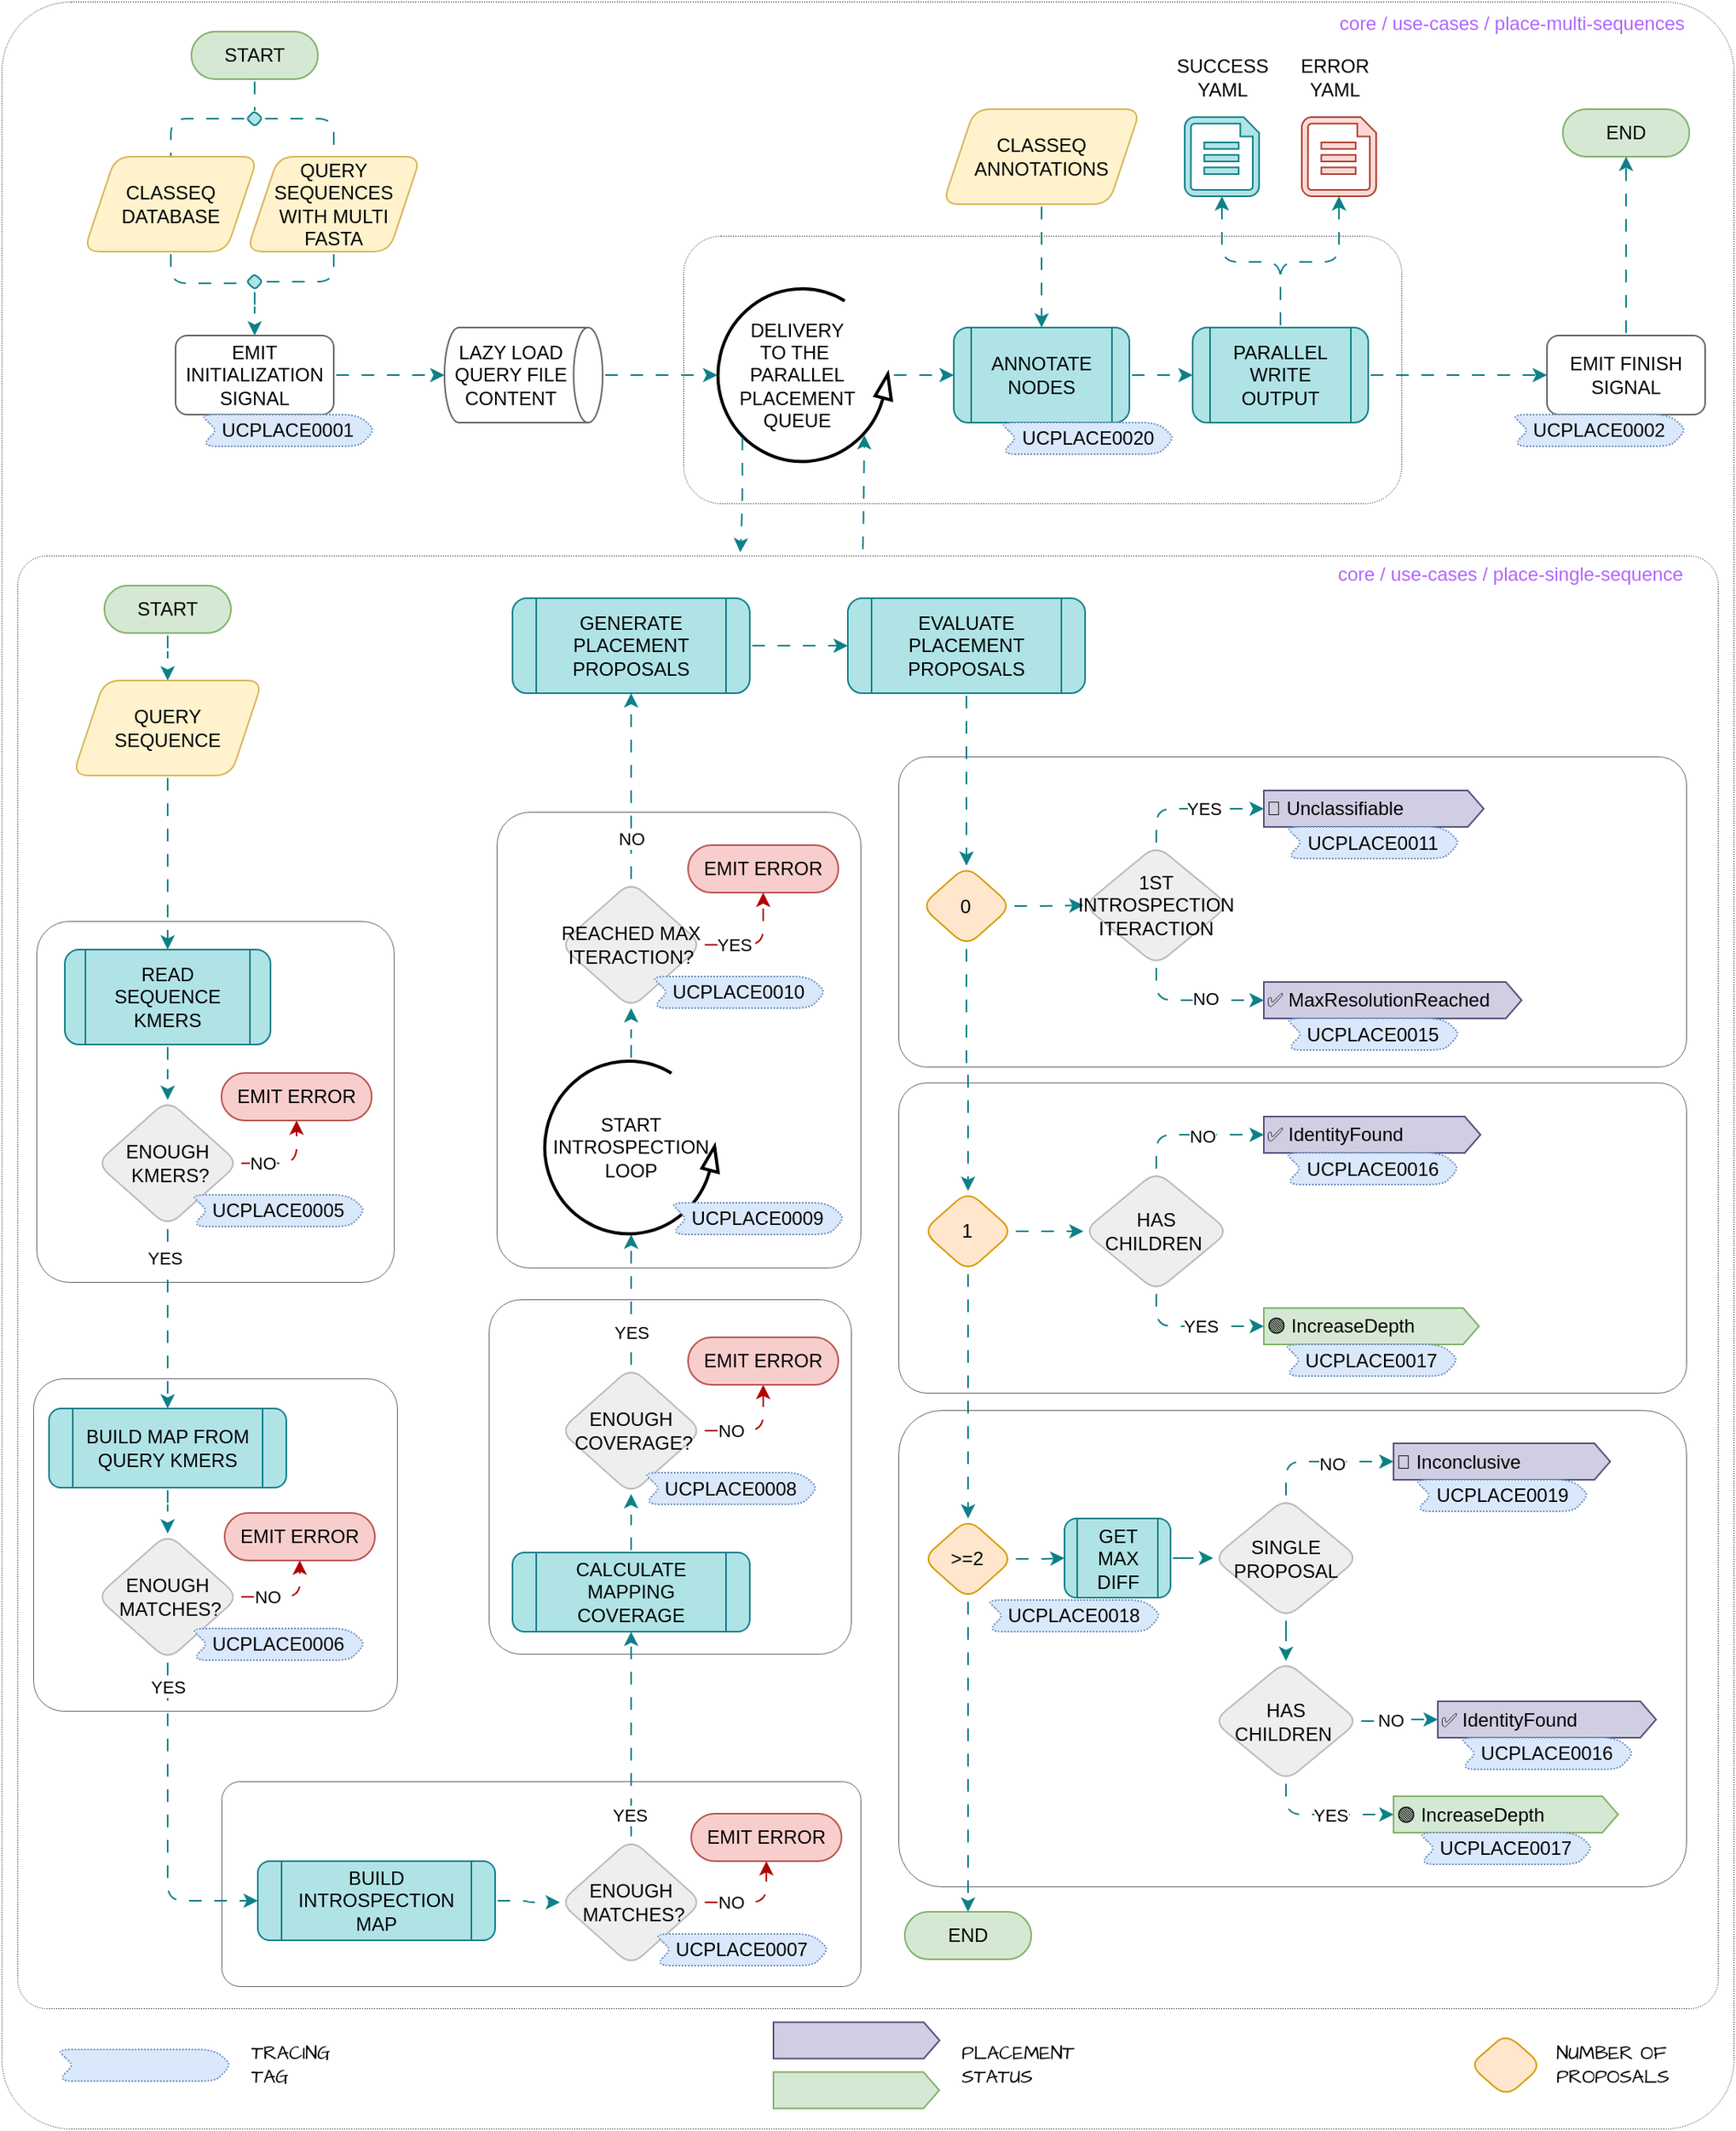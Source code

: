 <mxfile version="24.7.5">
  <diagram id="-yI4RgH8IV-UW89I-0HR" name="Page-1">
    <mxGraphModel dx="3274" dy="2070" grid="1" gridSize="10" guides="1" tooltips="1" connect="1" arrows="1" fold="1" page="0" pageScale="1" pageWidth="930" pageHeight="1320" background="none" math="0" shadow="0">
      <root>
        <mxCell id="0" />
        <mxCell id="1" parent="0" />
        <mxCell id="npViB2GcufCHaodQWCgt-26" value="" style="rounded=1;whiteSpace=wrap;html=1;arcSize=4;strokeWidth=0.5;dashed=1;dashPattern=1 2;movable=1;resizable=1;rotatable=1;deletable=1;editable=1;locked=0;connectable=1;" parent="1" vertex="1">
          <mxGeometry x="-915" y="-1184" width="1095" height="1344" as="geometry" />
        </mxCell>
        <mxCell id="DN5n0ErYYURpiHTaHwvZ-42" value="" style="rounded=1;whiteSpace=wrap;html=1;arcSize=2;strokeWidth=0.5;dashed=1;dashPattern=1 2;movable=1;resizable=1;rotatable=1;deletable=1;editable=1;locked=0;connectable=1;" parent="1" vertex="1">
          <mxGeometry x="-905" y="-834" width="1075" height="918" as="geometry" />
        </mxCell>
        <mxCell id="cFVYeV_1yY1gLTdhUka6-164" value="" style="rounded=1;whiteSpace=wrap;html=1;strokeColor=#666666;arcSize=9;strokeWidth=0.5;fillColor=none;" vertex="1" parent="1">
          <mxGeometry x="-893" y="-603" width="226" height="228" as="geometry" />
        </mxCell>
        <mxCell id="cFVYeV_1yY1gLTdhUka6-165" value="" style="rounded=1;whiteSpace=wrap;html=1;strokeColor=#666666;arcSize=9;strokeWidth=0.5;fillColor=none;" vertex="1" parent="1">
          <mxGeometry x="-895" y="-314" width="230" height="210" as="geometry" />
        </mxCell>
        <mxCell id="cFVYeV_1yY1gLTdhUka6-166" value="" style="rounded=1;whiteSpace=wrap;html=1;strokeColor=#666666;arcSize=9;strokeWidth=0.5;fillColor=none;" vertex="1" parent="1">
          <mxGeometry x="-776" y="-59.5" width="404" height="129.5" as="geometry" />
        </mxCell>
        <mxCell id="cFVYeV_1yY1gLTdhUka6-167" value="" style="rounded=1;whiteSpace=wrap;html=1;strokeColor=#666666;arcSize=9;strokeWidth=0.5;fillColor=none;" vertex="1" parent="1">
          <mxGeometry x="-607" y="-364" width="229" height="224" as="geometry" />
        </mxCell>
        <mxCell id="cFVYeV_1yY1gLTdhUka6-168" value="" style="rounded=1;whiteSpace=wrap;html=1;strokeColor=#666666;arcSize=9;strokeWidth=0.5;fillColor=none;" vertex="1" parent="1">
          <mxGeometry x="-602" y="-672" width="230" height="288" as="geometry" />
        </mxCell>
        <mxCell id="cFVYeV_1yY1gLTdhUka6-47" value="" style="rounded=1;whiteSpace=wrap;html=1;arcSize=14;strokeWidth=0.5;dashed=1;dashPattern=1 2;movable=1;resizable=1;rotatable=1;deletable=1;editable=1;locked=0;connectable=1;" vertex="1" parent="1">
          <mxGeometry x="-484" y="-1036" width="454" height="169" as="geometry" />
        </mxCell>
        <mxCell id="DN5n0ErYYURpiHTaHwvZ-5" style="edgeStyle=orthogonalEdgeStyle;rounded=1;orthogonalLoop=1;jettySize=auto;html=1;flowAnimation=1;fillColor=#b0e3e6;strokeColor=#0e8088;" parent="1" source="DN5n0ErYYURpiHTaHwvZ-11" target="DN5n0ErYYURpiHTaHwvZ-4" edge="1">
          <mxGeometry relative="1" as="geometry" />
        </mxCell>
        <mxCell id="6VBopC7Kgicb1M07M-dv-30" value="YES" style="edgeLabel;html=1;align=center;verticalAlign=middle;resizable=0;points=[];rounded=1;" parent="DN5n0ErYYURpiHTaHwvZ-5" vertex="1" connectable="0">
          <mxGeometry x="-0.18" relative="1" as="geometry">
            <mxPoint x="-2" y="-27" as="offset" />
          </mxGeometry>
        </mxCell>
        <mxCell id="DN5n0ErYYURpiHTaHwvZ-13" style="edgeStyle=orthogonalEdgeStyle;rounded=1;orthogonalLoop=1;jettySize=auto;html=1;entryX=0.5;entryY=0;entryDx=0;entryDy=0;flowAnimation=1;fillColor=#b0e3e6;strokeColor=#0e8088;" parent="1" source="DN5n0ErYYURpiHTaHwvZ-1" target="DN5n0ErYYURpiHTaHwvZ-11" edge="1">
          <mxGeometry relative="1" as="geometry" />
        </mxCell>
        <mxCell id="DN5n0ErYYURpiHTaHwvZ-1" value="READ SEQUENCE KMERS" style="shape=process;whiteSpace=wrap;html=1;backgroundOutline=1;fillColor=#b0e3e6;strokeColor=#0e8088;rounded=1;" parent="1" vertex="1">
          <mxGeometry x="-875" y="-585" width="130" height="60" as="geometry" />
        </mxCell>
        <mxCell id="DN5n0ErYYURpiHTaHwvZ-3" style="edgeStyle=orthogonalEdgeStyle;rounded=1;orthogonalLoop=1;jettySize=auto;html=1;entryX=0.5;entryY=0;entryDx=0;entryDy=0;flowAnimation=1;fillColor=#b0e3e6;strokeColor=#0e8088;" parent="1" source="DN5n0ErYYURpiHTaHwvZ-2" target="DN5n0ErYYURpiHTaHwvZ-14" edge="1">
          <mxGeometry relative="1" as="geometry" />
        </mxCell>
        <mxCell id="DN5n0ErYYURpiHTaHwvZ-2" value="START" style="html=1;dashed=0;whiteSpace=wrap;shape=mxgraph.dfd.start;fillColor=#d5e8d4;strokeColor=#82b366;rounded=1;" parent="1" vertex="1">
          <mxGeometry x="-850" y="-815" width="80" height="30" as="geometry" />
        </mxCell>
        <mxCell id="DN5n0ErYYURpiHTaHwvZ-8" style="edgeStyle=orthogonalEdgeStyle;rounded=1;orthogonalLoop=1;jettySize=auto;html=1;flowAnimation=1;fillColor=#b0e3e6;strokeColor=#0e8088;" parent="1" source="DN5n0ErYYURpiHTaHwvZ-4" target="DN5n0ErYYURpiHTaHwvZ-7" edge="1">
          <mxGeometry relative="1" as="geometry" />
        </mxCell>
        <mxCell id="DN5n0ErYYURpiHTaHwvZ-4" value="BUILD MAP FROM QUERY KMERS" style="shape=process;whiteSpace=wrap;html=1;backgroundOutline=1;fillColor=#b0e3e6;strokeColor=#0e8088;rounded=1;" parent="1" vertex="1">
          <mxGeometry x="-885" y="-295" width="150" height="50" as="geometry" />
        </mxCell>
        <mxCell id="6VBopC7Kgicb1M07M-dv-46" style="edgeStyle=orthogonalEdgeStyle;rounded=1;orthogonalLoop=1;jettySize=auto;html=1;flowAnimation=1;fillColor=#b0e3e6;strokeColor=#0e8088;entryX=0;entryY=0.5;entryDx=0;entryDy=0;exitX=0.5;exitY=1;exitDx=0;exitDy=0;" parent="1" source="DN5n0ErYYURpiHTaHwvZ-7" target="6VBopC7Kgicb1M07M-dv-40" edge="1">
          <mxGeometry relative="1" as="geometry" />
        </mxCell>
        <mxCell id="6VBopC7Kgicb1M07M-dv-47" value="YES" style="edgeLabel;html=1;align=center;verticalAlign=middle;resizable=0;points=[];rounded=1;" parent="6VBopC7Kgicb1M07M-dv-46" vertex="1" connectable="0">
          <mxGeometry x="-0.229" y="-1" relative="1" as="geometry">
            <mxPoint x="1" y="-64" as="offset" />
          </mxGeometry>
        </mxCell>
        <mxCell id="DN5n0ErYYURpiHTaHwvZ-7" value="ENOUGH&lt;div&gt;&amp;nbsp;MATCHES?&lt;/div&gt;" style="rhombus;whiteSpace=wrap;html=1;fillColor=#eeeeee;strokeColor=#BABABA;rounded=1;" parent="1" vertex="1">
          <mxGeometry x="-855" y="-216" width="90" height="80" as="geometry" />
        </mxCell>
        <mxCell id="DN5n0ErYYURpiHTaHwvZ-11" value="ENOUGH&lt;div&gt;&amp;nbsp;KMERS?&lt;/div&gt;" style="rhombus;whiteSpace=wrap;html=1;fillColor=#eeeeee;strokeColor=#BABABA;rounded=1;" parent="1" vertex="1">
          <mxGeometry x="-855" y="-490" width="90" height="80" as="geometry" />
        </mxCell>
        <mxCell id="6VBopC7Kgicb1M07M-dv-32" value="" style="edgeStyle=orthogonalEdgeStyle;rounded=1;orthogonalLoop=1;jettySize=auto;html=1;flowAnimation=1;fillColor=#e51400;strokeColor=#B20000;exitX=1;exitY=0.5;exitDx=0;exitDy=0;" parent="1" source="DN5n0ErYYURpiHTaHwvZ-11" target="DN5n0ErYYURpiHTaHwvZ-12" edge="1">
          <mxGeometry relative="1" as="geometry" />
        </mxCell>
        <mxCell id="6VBopC7Kgicb1M07M-dv-33" value="NO" style="edgeLabel;html=1;align=center;verticalAlign=middle;resizable=0;points=[];rounded=1;" parent="6VBopC7Kgicb1M07M-dv-32" vertex="1" connectable="0">
          <mxGeometry x="-0.036" relative="1" as="geometry">
            <mxPoint x="-16" as="offset" />
          </mxGeometry>
        </mxCell>
        <mxCell id="DN5n0ErYYURpiHTaHwvZ-12" value="EMIT ERROR" style="html=1;dashed=0;whiteSpace=wrap;shape=mxgraph.dfd.start;fillColor=#f8cecc;strokeColor=#b85450;rounded=1;" parent="1" vertex="1">
          <mxGeometry x="-776" y="-507" width="95" height="30" as="geometry" />
        </mxCell>
        <mxCell id="DN5n0ErYYURpiHTaHwvZ-15" style="edgeStyle=orthogonalEdgeStyle;rounded=1;orthogonalLoop=1;jettySize=auto;html=1;flowAnimation=1;fillColor=#b0e3e6;strokeColor=#0e8088;" parent="1" source="DN5n0ErYYURpiHTaHwvZ-14" target="DN5n0ErYYURpiHTaHwvZ-1" edge="1">
          <mxGeometry relative="1" as="geometry" />
        </mxCell>
        <mxCell id="DN5n0ErYYURpiHTaHwvZ-14" value="QUERY&lt;div&gt;SEQUENCE&lt;/div&gt;" style="shape=parallelogram;perimeter=parallelogramPerimeter;whiteSpace=wrap;html=1;fixedSize=1;fillColor=#fff2cc;strokeColor=#d6b656;rounded=1;" parent="1" vertex="1">
          <mxGeometry x="-870" y="-755" width="120" height="60" as="geometry" />
        </mxCell>
        <mxCell id="DN5n0ErYYURpiHTaHwvZ-18" style="edgeStyle=orthogonalEdgeStyle;rounded=1;orthogonalLoop=1;jettySize=auto;html=1;exitX=1;exitY=0.5;exitDx=0;exitDy=0;entryX=0.5;entryY=0;entryDx=0;entryDy=0;flowAnimation=1;endArrow=none;endFill=0;fillColor=#b0e3e6;strokeColor=#0e8088;" parent="1" source="6VBopC7Kgicb1M07M-dv-23" target="DN5n0ErYYURpiHTaHwvZ-17" edge="1">
          <mxGeometry relative="1" as="geometry" />
        </mxCell>
        <mxCell id="DN5n0ErYYURpiHTaHwvZ-27" style="edgeStyle=orthogonalEdgeStyle;rounded=1;orthogonalLoop=1;jettySize=auto;html=1;exitX=0;exitY=0.5;exitDx=0;exitDy=0;flowAnimation=1;endArrow=none;endFill=0;fillColor=#b0e3e6;strokeColor=#0e8088;" parent="1" source="6VBopC7Kgicb1M07M-dv-23" target="DN5n0ErYYURpiHTaHwvZ-32" edge="1">
          <mxGeometry relative="1" as="geometry">
            <mxPoint x="-864.983" y="-1086" as="targetPoint" />
          </mxGeometry>
        </mxCell>
        <mxCell id="DN5n0ErYYURpiHTaHwvZ-16" value="START" style="html=1;dashed=0;whiteSpace=wrap;shape=mxgraph.dfd.start;fillColor=#d5e8d4;strokeColor=#82b366;rounded=1;" parent="1" vertex="1">
          <mxGeometry x="-795" y="-1165" width="80" height="30" as="geometry" />
        </mxCell>
        <mxCell id="cFVYeV_1yY1gLTdhUka6-170" style="edgeStyle=orthogonalEdgeStyle;rounded=1;orthogonalLoop=1;jettySize=auto;html=1;entryX=1;entryY=0.5;entryDx=0;entryDy=0;strokeColor=#0e8088;align=center;verticalAlign=middle;fontFamily=Helvetica;fontSize=11;fontColor=default;labelBackgroundColor=default;endArrow=none;flowAnimation=1;flowAnimationDuration=500;fillColor=#b0e3e6;endFill=0;" edge="1" parent="1" source="DN5n0ErYYURpiHTaHwvZ-17" target="6VBopC7Kgicb1M07M-dv-22">
          <mxGeometry relative="1" as="geometry">
            <Array as="points">
              <mxPoint x="-705" y="-1007" />
            </Array>
          </mxGeometry>
        </mxCell>
        <mxCell id="DN5n0ErYYURpiHTaHwvZ-17" value="QUERY SEQUENCES WITH MULTI FASTA" style="shape=parallelogram;perimeter=parallelogramPerimeter;whiteSpace=wrap;html=1;fixedSize=1;fillColor=#fff2cc;strokeColor=#d6b656;rounded=1;" parent="1" vertex="1">
          <mxGeometry x="-760" y="-1086" width="110" height="60" as="geometry" />
        </mxCell>
        <mxCell id="DN5n0ErYYURpiHTaHwvZ-32" value="CLASSEQ DATABASE" style="shape=parallelogram;perimeter=parallelogramPerimeter;whiteSpace=wrap;html=1;fixedSize=1;fillColor=#fff2cc;strokeColor=#d6b656;rounded=1;" parent="1" vertex="1">
          <mxGeometry x="-863" y="-1086" width="110" height="60" as="geometry" />
        </mxCell>
        <mxCell id="cFVYeV_1yY1gLTdhUka6-34" style="edgeStyle=orthogonalEdgeStyle;rounded=1;orthogonalLoop=1;jettySize=auto;html=1;strokeColor=#0e8088;align=center;verticalAlign=middle;fontFamily=Helvetica;fontSize=11;fontColor=default;labelBackgroundColor=default;endArrow=classic;flowAnimation=1;flowAnimationDuration=500;fillColor=#b0e3e6;" edge="1" parent="1" source="DN5n0ErYYURpiHTaHwvZ-34" target="cFVYeV_1yY1gLTdhUka6-32">
          <mxGeometry relative="1" as="geometry" />
        </mxCell>
        <mxCell id="DN5n0ErYYURpiHTaHwvZ-34" value="CLASSEQ ANNOTATIONS" style="shape=parallelogram;perimeter=parallelogramPerimeter;whiteSpace=wrap;html=1;fixedSize=1;fillColor=#fff2cc;strokeColor=#d6b656;rounded=1;" parent="1" vertex="1">
          <mxGeometry x="-320" y="-1116" width="125" height="60" as="geometry" />
        </mxCell>
        <mxCell id="6VBopC7Kgicb1M07M-dv-3" value="" style="group;rounded=1;" parent="1" vertex="1" connectable="0">
          <mxGeometry x="-462.5" y="-1003" width="110" height="110" as="geometry" />
        </mxCell>
        <mxCell id="DN5n0ErYYURpiHTaHwvZ-20" value="" style="verticalLabelPosition=bottom;html=1;verticalAlign=top;strokeWidth=2;shape=mxgraph.lean_mapping.physical_pull;pointerEvents=1;rounded=1;" parent="6VBopC7Kgicb1M07M-dv-3" vertex="1">
          <mxGeometry width="110" height="110" as="geometry" />
        </mxCell>
        <mxCell id="DN5n0ErYYURpiHTaHwvZ-37" value="DELIVERY TO THE&amp;nbsp;&lt;div&gt;PARALLEL PLACEMENT QUEUE&lt;/div&gt;" style="text;html=1;align=center;verticalAlign=middle;whiteSpace=wrap;rounded=1;" parent="6VBopC7Kgicb1M07M-dv-3" vertex="1">
          <mxGeometry x="15" y="40" width="70" height="30" as="geometry" />
        </mxCell>
        <mxCell id="cFVYeV_1yY1gLTdhUka6-27" style="edgeStyle=orthogonalEdgeStyle;rounded=1;orthogonalLoop=1;jettySize=auto;html=1;exitX=1;exitY=0.5;exitDx=0;exitDy=0;strokeColor=#0e8088;align=center;verticalAlign=middle;fontFamily=Helvetica;fontSize=11;fontColor=default;labelBackgroundColor=default;endArrow=classic;flowAnimation=1;flowAnimationDuration=500;fillColor=#b0e3e6;" edge="1" parent="1" source="cFVYeV_1yY1gLTdhUka6-55" target="qFDh_s9qJEZ1eBO1WNiB-1">
          <mxGeometry relative="1" as="geometry" />
        </mxCell>
        <mxCell id="6VBopC7Kgicb1M07M-dv-22" value="" style="rhombus;whiteSpace=wrap;html=1;fillColor=#b0e3e6;strokeColor=#0e8088;rounded=1;" parent="1" vertex="1">
          <mxGeometry x="-760" y="-1012" width="10" height="10" as="geometry" />
        </mxCell>
        <mxCell id="6VBopC7Kgicb1M07M-dv-24" value="" style="edgeStyle=orthogonalEdgeStyle;rounded=1;orthogonalLoop=1;jettySize=auto;html=1;exitX=0.5;exitY=0.5;exitDx=0;exitDy=15;exitPerimeter=0;entryX=0.5;entryY=0;entryDx=0;entryDy=0;flowAnimation=1;endArrow=none;endFill=0;fillColor=#b0e3e6;strokeColor=#0e8088;" parent="1" source="DN5n0ErYYURpiHTaHwvZ-16" target="6VBopC7Kgicb1M07M-dv-23" edge="1">
          <mxGeometry relative="1" as="geometry">
            <mxPoint x="-755" y="-1135" as="sourcePoint" />
            <mxPoint x="-755" y="-1086" as="targetPoint" />
            <Array as="points">
              <mxPoint x="-755" y="-1125" />
              <mxPoint x="-755" y="-1125" />
            </Array>
          </mxGeometry>
        </mxCell>
        <mxCell id="6VBopC7Kgicb1M07M-dv-23" value="" style="rhombus;whiteSpace=wrap;html=1;fillColor=#b0e3e6;strokeColor=#0e8088;rounded=1;" parent="1" vertex="1">
          <mxGeometry x="-760" y="-1115" width="10" height="10" as="geometry" />
        </mxCell>
        <mxCell id="6VBopC7Kgicb1M07M-dv-31" value="&lt;span style=&quot;text-align: left;&quot;&gt;UCPLACE0005&lt;/span&gt;" style="shape=step;perimeter=stepPerimeter;whiteSpace=wrap;html=1;fixedSize=1;size=10;dashed=1;dashPattern=1 1;rounded=1;strokeColor=#6c8ebf;fillColor=#dae8fc;" parent="1" vertex="1">
          <mxGeometry x="-795" y="-430" width="110" height="20" as="geometry" />
        </mxCell>
        <mxCell id="6VBopC7Kgicb1M07M-dv-35" value="EMIT ERROR" style="html=1;dashed=0;whiteSpace=wrap;shape=mxgraph.dfd.start;fillColor=#f8cecc;strokeColor=#b85450;rounded=1;" parent="1" vertex="1">
          <mxGeometry x="-774" y="-229" width="95" height="30" as="geometry" />
        </mxCell>
        <mxCell id="6VBopC7Kgicb1M07M-dv-36" style="edgeStyle=orthogonalEdgeStyle;rounded=1;orthogonalLoop=1;jettySize=auto;html=1;entryX=0.5;entryY=0.5;entryDx=0;entryDy=15;entryPerimeter=0;flowAnimation=1;fillColor=#e51400;strokeColor=#B20000;exitX=1;exitY=0.5;exitDx=0;exitDy=0;" parent="1" source="DN5n0ErYYURpiHTaHwvZ-7" target="6VBopC7Kgicb1M07M-dv-35" edge="1">
          <mxGeometry relative="1" as="geometry" />
        </mxCell>
        <mxCell id="6VBopC7Kgicb1M07M-dv-37" value="NO" style="edgeLabel;html=1;align=center;verticalAlign=middle;resizable=0;points=[];rounded=1;" parent="6VBopC7Kgicb1M07M-dv-36" vertex="1" connectable="0">
          <mxGeometry x="-0.067" relative="1" as="geometry">
            <mxPoint x="-11" as="offset" />
          </mxGeometry>
        </mxCell>
        <mxCell id="6VBopC7Kgicb1M07M-dv-38" value="&lt;span style=&quot;text-align: left;&quot;&gt;UCPLACE0006&lt;/span&gt;" style="shape=step;perimeter=stepPerimeter;whiteSpace=wrap;html=1;fixedSize=1;size=10;dashed=1;dashPattern=1 1;rounded=1;strokeColor=#6c8ebf;fillColor=#dae8fc;" parent="1" vertex="1">
          <mxGeometry x="-795" y="-156" width="110" height="20" as="geometry" />
        </mxCell>
        <mxCell id="6VBopC7Kgicb1M07M-dv-39" style="edgeStyle=orthogonalEdgeStyle;rounded=1;orthogonalLoop=1;jettySize=auto;html=1;flowAnimation=1;fillColor=#b0e3e6;strokeColor=#0e8088;entryX=0;entryY=0.5;entryDx=0;entryDy=0;" parent="1" source="6VBopC7Kgicb1M07M-dv-40" target="6VBopC7Kgicb1M07M-dv-41" edge="1">
          <mxGeometry relative="1" as="geometry" />
        </mxCell>
        <mxCell id="6VBopC7Kgicb1M07M-dv-40" value="BUILD INTROSPECTION MAP" style="shape=process;whiteSpace=wrap;html=1;backgroundOutline=1;fillColor=#b0e3e6;strokeColor=#0e8088;rounded=1;" parent="1" vertex="1">
          <mxGeometry x="-753" y="-9" width="150" height="50" as="geometry" />
        </mxCell>
        <mxCell id="cFVYeV_1yY1gLTdhUka6-163" style="edgeStyle=orthogonalEdgeStyle;rounded=1;orthogonalLoop=1;jettySize=auto;html=1;strokeColor=#0e8088;align=center;verticalAlign=middle;fontFamily=Helvetica;fontSize=11;fontColor=default;labelBackgroundColor=default;endArrow=classic;flowAnimation=1;fillColor=#b0e3e6;" edge="1" parent="1" source="6VBopC7Kgicb1M07M-dv-41" target="6VBopC7Kgicb1M07M-dv-48">
          <mxGeometry relative="1" as="geometry" />
        </mxCell>
        <mxCell id="cFVYeV_1yY1gLTdhUka6-169" value="YES" style="edgeLabel;html=1;align=center;verticalAlign=middle;resizable=0;points=[];rounded=1;" vertex="1" connectable="0" parent="cFVYeV_1yY1gLTdhUka6-163">
          <mxGeometry x="-0.773" y="1" relative="1" as="geometry">
            <mxPoint as="offset" />
          </mxGeometry>
        </mxCell>
        <mxCell id="6VBopC7Kgicb1M07M-dv-41" value="ENOUGH&lt;div&gt;&amp;nbsp;MATCHES?&lt;/div&gt;" style="rhombus;whiteSpace=wrap;html=1;fillColor=#eeeeee;strokeColor=#BABABA;rounded=1;" parent="1" vertex="1">
          <mxGeometry x="-562" y="-23" width="90" height="80" as="geometry" />
        </mxCell>
        <mxCell id="6VBopC7Kgicb1M07M-dv-42" value="EMIT ERROR" style="html=1;dashed=0;whiteSpace=wrap;shape=mxgraph.dfd.start;fillColor=#f8cecc;strokeColor=#b85450;rounded=1;" parent="1" vertex="1">
          <mxGeometry x="-479" y="-39" width="95" height="30" as="geometry" />
        </mxCell>
        <mxCell id="6VBopC7Kgicb1M07M-dv-43" style="edgeStyle=orthogonalEdgeStyle;rounded=1;orthogonalLoop=1;jettySize=auto;html=1;entryX=0.5;entryY=0.5;entryDx=0;entryDy=15;entryPerimeter=0;flowAnimation=1;fillColor=#e51400;strokeColor=#B20000;exitX=1;exitY=0.5;exitDx=0;exitDy=0;" parent="1" source="6VBopC7Kgicb1M07M-dv-41" target="6VBopC7Kgicb1M07M-dv-42" edge="1">
          <mxGeometry relative="1" as="geometry" />
        </mxCell>
        <mxCell id="6VBopC7Kgicb1M07M-dv-44" value="NO" style="edgeLabel;html=1;align=center;verticalAlign=middle;resizable=0;points=[];rounded=1;" parent="6VBopC7Kgicb1M07M-dv-43" vertex="1" connectable="0">
          <mxGeometry x="-0.067" relative="1" as="geometry">
            <mxPoint x="-13" as="offset" />
          </mxGeometry>
        </mxCell>
        <mxCell id="6VBopC7Kgicb1M07M-dv-45" value="&lt;span style=&quot;text-align: left;&quot;&gt;UCPLACE0007&lt;/span&gt;" style="shape=step;perimeter=stepPerimeter;whiteSpace=wrap;html=1;fixedSize=1;size=10;dashed=1;dashPattern=1 1;rounded=1;strokeColor=#6c8ebf;fillColor=#dae8fc;" parent="1" vertex="1">
          <mxGeometry x="-502" y="37" width="110" height="20" as="geometry" />
        </mxCell>
        <mxCell id="6VBopC7Kgicb1M07M-dv-52" style="edgeStyle=orthogonalEdgeStyle;rounded=1;orthogonalLoop=1;jettySize=auto;html=1;flowAnimation=1;fillColor=#b0e3e6;strokeColor=#0e8088;" parent="1" source="6VBopC7Kgicb1M07M-dv-48" target="6VBopC7Kgicb1M07M-dv-51" edge="1">
          <mxGeometry relative="1" as="geometry" />
        </mxCell>
        <mxCell id="6VBopC7Kgicb1M07M-dv-48" value="CALCULATE MAPPING COVERAGE" style="shape=process;whiteSpace=wrap;html=1;backgroundOutline=1;fillColor=#b0e3e6;strokeColor=#0e8088;rounded=1;" parent="1" vertex="1">
          <mxGeometry x="-592" y="-204" width="150" height="50" as="geometry" />
        </mxCell>
        <mxCell id="6VBopC7Kgicb1M07M-dv-54" style="edgeStyle=orthogonalEdgeStyle;rounded=1;orthogonalLoop=1;jettySize=auto;html=1;flowAnimation=1;fillColor=#e51400;strokeColor=#B20000;exitX=1;exitY=0.5;exitDx=0;exitDy=0;" parent="1" source="6VBopC7Kgicb1M07M-dv-51" target="6VBopC7Kgicb1M07M-dv-53" edge="1">
          <mxGeometry relative="1" as="geometry" />
        </mxCell>
        <mxCell id="6VBopC7Kgicb1M07M-dv-55" value="NO" style="edgeLabel;html=1;align=center;verticalAlign=middle;resizable=0;points=[];rounded=1;" parent="6VBopC7Kgicb1M07M-dv-54" vertex="1" connectable="0">
          <mxGeometry x="-0.03" y="1" relative="1" as="geometry">
            <mxPoint x="-15" y="1" as="offset" />
          </mxGeometry>
        </mxCell>
        <mxCell id="6VBopC7Kgicb1M07M-dv-60" style="edgeStyle=orthogonalEdgeStyle;rounded=1;orthogonalLoop=1;jettySize=auto;html=1;entryX=0.5;entryY=1;entryDx=0;entryDy=0;flowAnimation=1;fillColor=#b0e3e6;strokeColor=#0e8088;" parent="1" source="6VBopC7Kgicb1M07M-dv-51" target="6VBopC7Kgicb1M07M-dv-58" edge="1">
          <mxGeometry relative="1" as="geometry" />
        </mxCell>
        <mxCell id="6VBopC7Kgicb1M07M-dv-61" value="YES" style="edgeLabel;html=1;align=center;verticalAlign=middle;resizable=0;points=[];rounded=1;" parent="6VBopC7Kgicb1M07M-dv-60" vertex="1" connectable="0">
          <mxGeometry x="-0.153" y="-1" relative="1" as="geometry">
            <mxPoint x="-1" y="13" as="offset" />
          </mxGeometry>
        </mxCell>
        <mxCell id="6VBopC7Kgicb1M07M-dv-51" value="ENOUGH&lt;div&gt;&amp;nbsp;COVERAGE?&lt;/div&gt;" style="rhombus;whiteSpace=wrap;html=1;fillColor=#eeeeee;strokeColor=#BABABA;rounded=1;" parent="1" vertex="1">
          <mxGeometry x="-562" y="-321" width="90" height="80" as="geometry" />
        </mxCell>
        <mxCell id="6VBopC7Kgicb1M07M-dv-53" value="EMIT ERROR" style="html=1;dashed=0;whiteSpace=wrap;shape=mxgraph.dfd.start;fillColor=#f8cecc;strokeColor=#b85450;rounded=1;" parent="1" vertex="1">
          <mxGeometry x="-481" y="-340" width="95" height="30" as="geometry" />
        </mxCell>
        <mxCell id="6VBopC7Kgicb1M07M-dv-56" value="&lt;span style=&quot;text-align: left;&quot;&gt;UCPLACE0008&lt;/span&gt;" style="shape=step;perimeter=stepPerimeter;whiteSpace=wrap;html=1;fixedSize=1;size=10;dashed=1;dashPattern=1 1;rounded=1;strokeColor=#6c8ebf;fillColor=#dae8fc;" parent="1" vertex="1">
          <mxGeometry x="-509" y="-254.5" width="110" height="20" as="geometry" />
        </mxCell>
        <mxCell id="6VBopC7Kgicb1M07M-dv-57" value="" style="group;rounded=1;" parent="1" vertex="1" connectable="0">
          <mxGeometry x="-572" y="-515" width="110" height="110" as="geometry" />
        </mxCell>
        <mxCell id="6VBopC7Kgicb1M07M-dv-58" value="" style="verticalLabelPosition=bottom;html=1;verticalAlign=top;strokeWidth=2;shape=mxgraph.lean_mapping.physical_pull;pointerEvents=1;rounded=1;" parent="6VBopC7Kgicb1M07M-dv-57" vertex="1">
          <mxGeometry width="110" height="110" as="geometry" />
        </mxCell>
        <mxCell id="6VBopC7Kgicb1M07M-dv-59" value="START INTROSPECTION LOOP" style="text;html=1;align=center;verticalAlign=middle;whiteSpace=wrap;rounded=1;" parent="6VBopC7Kgicb1M07M-dv-57" vertex="1">
          <mxGeometry x="20" y="40" width="70" height="30" as="geometry" />
        </mxCell>
        <mxCell id="6VBopC7Kgicb1M07M-dv-62" value="&lt;span style=&quot;text-align: left;&quot;&gt;UCPLACE0009&lt;/span&gt;" style="shape=step;perimeter=stepPerimeter;whiteSpace=wrap;html=1;fixedSize=1;size=10;dashed=1;dashPattern=1 1;rounded=1;strokeColor=#6c8ebf;fillColor=#dae8fc;" parent="1" vertex="1">
          <mxGeometry x="-492" y="-425" width="110" height="20" as="geometry" />
        </mxCell>
        <mxCell id="npViB2GcufCHaodQWCgt-2" value="REACHED MAX ITERACTION?" style="rhombus;whiteSpace=wrap;html=1;fillColor=#eeeeee;strokeColor=#BABABA;rounded=1;" parent="1" vertex="1">
          <mxGeometry x="-562" y="-628" width="90" height="80" as="geometry" />
        </mxCell>
        <mxCell id="npViB2GcufCHaodQWCgt-3" value="EMIT ERROR" style="html=1;dashed=0;whiteSpace=wrap;shape=mxgraph.dfd.start;fillColor=#f8cecc;strokeColor=#b85450;rounded=1;" parent="1" vertex="1">
          <mxGeometry x="-481" y="-651" width="95" height="30" as="geometry" />
        </mxCell>
        <mxCell id="npViB2GcufCHaodQWCgt-4" style="edgeStyle=orthogonalEdgeStyle;rounded=1;orthogonalLoop=1;jettySize=auto;html=1;flowAnimation=1;fillColor=#e51400;strokeColor=#B20000;entryX=0.5;entryY=0.5;entryDx=0;entryDy=15;entryPerimeter=0;exitX=1;exitY=0.5;exitDx=0;exitDy=0;" parent="1" source="npViB2GcufCHaodQWCgt-2" target="npViB2GcufCHaodQWCgt-3" edge="1">
          <mxGeometry relative="1" as="geometry" />
        </mxCell>
        <mxCell id="npViB2GcufCHaodQWCgt-5" value="YES" style="edgeLabel;html=1;align=center;verticalAlign=middle;resizable=0;points=[];rounded=1;" parent="npViB2GcufCHaodQWCgt-4" vertex="1" connectable="0">
          <mxGeometry x="-0.03" y="1" relative="1" as="geometry">
            <mxPoint x="-15" y="1" as="offset" />
          </mxGeometry>
        </mxCell>
        <mxCell id="npViB2GcufCHaodQWCgt-6" value="&lt;span style=&quot;text-align: left;&quot;&gt;UCPLACE0010&lt;/span&gt;" style="shape=step;perimeter=stepPerimeter;whiteSpace=wrap;html=1;fixedSize=1;size=10;dashed=1;dashPattern=1 1;rounded=1;strokeColor=#6c8ebf;fillColor=#dae8fc;" parent="1" vertex="1">
          <mxGeometry x="-504" y="-568" width="110" height="20" as="geometry" />
        </mxCell>
        <mxCell id="npViB2GcufCHaodQWCgt-7" style="edgeStyle=orthogonalEdgeStyle;rounded=1;orthogonalLoop=1;jettySize=auto;html=1;flowAnimation=1;fillColor=#b0e3e6;strokeColor=#0e8088;" parent="1" source="npViB2GcufCHaodQWCgt-2" target="npViB2GcufCHaodQWCgt-11" edge="1">
          <mxGeometry relative="1" as="geometry">
            <mxPoint x="-263" y="-655" as="targetPoint" />
          </mxGeometry>
        </mxCell>
        <mxCell id="npViB2GcufCHaodQWCgt-8" value="NO" style="edgeLabel;html=1;align=center;verticalAlign=middle;resizable=0;points=[];rounded=1;" parent="npViB2GcufCHaodQWCgt-7" vertex="1" connectable="0">
          <mxGeometry x="-0.153" y="-1" relative="1" as="geometry">
            <mxPoint x="-1" y="23" as="offset" />
          </mxGeometry>
        </mxCell>
        <mxCell id="npViB2GcufCHaodQWCgt-14" style="edgeStyle=orthogonalEdgeStyle;rounded=1;orthogonalLoop=1;jettySize=auto;html=1;flowAnimation=1;fillColor=#b0e3e6;strokeColor=#0e8088;" parent="1" source="npViB2GcufCHaodQWCgt-11" target="npViB2GcufCHaodQWCgt-13" edge="1">
          <mxGeometry relative="1" as="geometry">
            <mxPoint x="-379" y="-777" as="targetPoint" />
          </mxGeometry>
        </mxCell>
        <mxCell id="npViB2GcufCHaodQWCgt-11" value="GENERATE PLACEMENT PROPOSALS" style="shape=process;whiteSpace=wrap;html=1;backgroundOutline=1;fillColor=#b0e3e6;strokeColor=#0e8088;rounded=1;" parent="1" vertex="1">
          <mxGeometry x="-592" y="-807" width="150" height="60" as="geometry" />
        </mxCell>
        <mxCell id="npViB2GcufCHaodQWCgt-13" value="EVALUATE PLACEMENT PROPOSALS" style="shape=process;whiteSpace=wrap;html=1;backgroundOutline=1;fillColor=#b0e3e6;strokeColor=#0e8088;rounded=1;" parent="1" vertex="1">
          <mxGeometry x="-380" y="-807" width="150" height="60" as="geometry" />
        </mxCell>
        <mxCell id="npViB2GcufCHaodQWCgt-18" style="edgeStyle=orthogonalEdgeStyle;rounded=1;orthogonalLoop=1;jettySize=auto;html=1;exitX=0.5;exitY=0;exitDx=0;exitDy=0;flowAnimation=1;fillColor=#b0e3e6;strokeColor=#0e8088;" parent="1" source="6VBopC7Kgicb1M07M-dv-58" target="npViB2GcufCHaodQWCgt-2" edge="1">
          <mxGeometry relative="1" as="geometry" />
        </mxCell>
        <mxCell id="npViB2GcufCHaodQWCgt-27" value="core / use-cases / place-single-sequence" style="text;html=1;align=right;verticalAlign=middle;whiteSpace=wrap;rounded=1;fontColor=#B266FF;" parent="1" vertex="1">
          <mxGeometry x="-95" y="-827" width="245" height="10" as="geometry" />
        </mxCell>
        <mxCell id="npViB2GcufCHaodQWCgt-28" value="core / use-cases / place-multi-sequences" style="text;html=1;align=right;verticalAlign=middle;whiteSpace=wrap;rounded=1;fontColor=#B266FF;" parent="1" vertex="1">
          <mxGeometry x="-94" y="-1175" width="245" height="10" as="geometry" />
        </mxCell>
        <mxCell id="qFDh_s9qJEZ1eBO1WNiB-4" value="" style="group;rounded=1;" parent="1" vertex="1" connectable="0">
          <mxGeometry x="-635" y="-978" width="100" height="60" as="geometry" />
        </mxCell>
        <mxCell id="qFDh_s9qJEZ1eBO1WNiB-1" value="" style="strokeWidth=1;html=1;shape=mxgraph.flowchart.direct_data;whiteSpace=wrap;strokeColor=#666666;rounded=1;" parent="qFDh_s9qJEZ1eBO1WNiB-4" vertex="1">
          <mxGeometry width="100" height="60" as="geometry" />
        </mxCell>
        <mxCell id="9yMuYeVAX0W0EytgGPOR-2" value="LAZY LOAD QUERY FILE CONTENT" style="text;html=1;align=center;verticalAlign=middle;whiteSpace=wrap;rounded=1;" parent="qFDh_s9qJEZ1eBO1WNiB-4" vertex="1">
          <mxGeometry x="3" y="15" width="77.5" height="30" as="geometry" />
        </mxCell>
        <mxCell id="cFVYeV_1yY1gLTdhUka6-29" style="edgeStyle=orthogonalEdgeStyle;rounded=1;orthogonalLoop=1;jettySize=auto;html=1;strokeColor=#0e8088;align=center;verticalAlign=middle;fontFamily=Helvetica;fontSize=11;fontColor=default;labelBackgroundColor=default;endArrow=classic;flowAnimation=1;flowAnimationDuration=500;fillColor=#b0e3e6;entryX=0;entryY=0.5;entryDx=0;entryDy=0;" edge="1" parent="1" source="qFDh_s9qJEZ1eBO1WNiB-1" target="DN5n0ErYYURpiHTaHwvZ-20">
          <mxGeometry relative="1" as="geometry" />
        </mxCell>
        <mxCell id="cFVYeV_1yY1gLTdhUka6-30" style="edgeStyle=orthogonalEdgeStyle;rounded=1;orthogonalLoop=1;jettySize=auto;html=1;strokeColor=#0e8088;align=center;verticalAlign=middle;fontFamily=Helvetica;fontSize=11;fontColor=default;labelBackgroundColor=default;endArrow=classic;flowAnimation=1;flowAnimationDuration=500;fillColor=#b0e3e6;exitX=0.144;exitY=0.845;exitDx=0;exitDy=0;exitPerimeter=0;" edge="1" parent="1" source="DN5n0ErYYURpiHTaHwvZ-20">
          <mxGeometry relative="1" as="geometry">
            <mxPoint x="-448" y="-836" as="targetPoint" />
          </mxGeometry>
        </mxCell>
        <mxCell id="cFVYeV_1yY1gLTdhUka6-31" style="edgeStyle=orthogonalEdgeStyle;rounded=1;orthogonalLoop=1;jettySize=auto;html=1;exitX=0.474;exitY=-0.003;exitDx=0;exitDy=0;exitPerimeter=0;entryX=0.845;entryY=0.845;entryDx=0;entryDy=0;entryPerimeter=0;strokeColor=#0e8088;align=center;verticalAlign=middle;fontFamily=Helvetica;fontSize=11;fontColor=default;labelBackgroundColor=default;endArrow=classic;flowAnimation=1;flowAnimationDuration=500;fillColor=#b0e3e6;" edge="1" parent="1" target="DN5n0ErYYURpiHTaHwvZ-20">
          <mxGeometry relative="1" as="geometry">
            <mxPoint x="-370.51" y="-836.442" as="sourcePoint" />
          </mxGeometry>
        </mxCell>
        <mxCell id="cFVYeV_1yY1gLTdhUka6-38" style="edgeStyle=orthogonalEdgeStyle;rounded=1;orthogonalLoop=1;jettySize=auto;html=1;strokeColor=#0e8088;align=center;verticalAlign=middle;fontFamily=Helvetica;fontSize=11;fontColor=default;labelBackgroundColor=default;endArrow=classic;flowAnimation=1;flowAnimationDuration=500;fillColor=#b0e3e6;" edge="1" parent="1" source="cFVYeV_1yY1gLTdhUka6-32" target="cFVYeV_1yY1gLTdhUka6-39">
          <mxGeometry relative="1" as="geometry" />
        </mxCell>
        <mxCell id="cFVYeV_1yY1gLTdhUka6-32" value="ANNOTATE NODES" style="shape=process;whiteSpace=wrap;html=1;backgroundOutline=1;fillColor=#b0e3e6;strokeColor=#0e8088;rounded=1;" vertex="1" parent="1">
          <mxGeometry x="-313" y="-978" width="111" height="60" as="geometry" />
        </mxCell>
        <mxCell id="cFVYeV_1yY1gLTdhUka6-33" style="edgeStyle=orthogonalEdgeStyle;rounded=1;orthogonalLoop=1;jettySize=auto;html=1;strokeColor=#0e8088;align=center;verticalAlign=middle;fontFamily=Helvetica;fontSize=11;fontColor=default;labelBackgroundColor=default;endArrow=classic;flowAnimation=1;flowAnimationDuration=500;fillColor=#b0e3e6;" edge="1" parent="1" source="DN5n0ErYYURpiHTaHwvZ-20" target="cFVYeV_1yY1gLTdhUka6-32">
          <mxGeometry relative="1" as="geometry" />
        </mxCell>
        <mxCell id="cFVYeV_1yY1gLTdhUka6-40" style="edgeStyle=orthogonalEdgeStyle;rounded=1;orthogonalLoop=1;jettySize=auto;html=1;strokeColor=#0e8088;align=center;verticalAlign=middle;fontFamily=Helvetica;fontSize=11;fontColor=default;labelBackgroundColor=default;endArrow=classic;flowAnimation=1;flowAnimationDuration=500;fillColor=#b0e3e6;" edge="1" parent="1" source="cFVYeV_1yY1gLTdhUka6-39" target="cFVYeV_1yY1gLTdhUka6-61">
          <mxGeometry relative="1" as="geometry">
            <mxPoint x="-144.476" y="-846" as="targetPoint" />
          </mxGeometry>
        </mxCell>
        <mxCell id="cFVYeV_1yY1gLTdhUka6-42" style="edgeStyle=orthogonalEdgeStyle;rounded=1;orthogonalLoop=1;jettySize=auto;html=1;strokeColor=#0e8088;align=center;verticalAlign=middle;fontFamily=Helvetica;fontSize=11;fontColor=default;labelBackgroundColor=default;endArrow=classic;flowAnimation=1;flowAnimationDuration=500;fillColor=#b0e3e6;" edge="1" parent="1" source="cFVYeV_1yY1gLTdhUka6-39" target="cFVYeV_1yY1gLTdhUka6-48">
          <mxGeometry relative="1" as="geometry" />
        </mxCell>
        <mxCell id="cFVYeV_1yY1gLTdhUka6-59" style="edgeStyle=orthogonalEdgeStyle;rounded=1;orthogonalLoop=1;jettySize=auto;html=1;strokeColor=#0e8088;align=center;verticalAlign=middle;fontFamily=Helvetica;fontSize=11;fontColor=default;labelBackgroundColor=default;endArrow=classic;flowAnimation=1;flowAnimationDuration=500;fillColor=#b0e3e6;" edge="1" parent="1" source="cFVYeV_1yY1gLTdhUka6-39" target="cFVYeV_1yY1gLTdhUka6-60">
          <mxGeometry relative="1" as="geometry">
            <mxPoint x="-68.476" y="-846" as="targetPoint" />
          </mxGeometry>
        </mxCell>
        <mxCell id="cFVYeV_1yY1gLTdhUka6-39" value="PARALLEL WRITE OUTPUT" style="shape=process;whiteSpace=wrap;html=1;backgroundOutline=1;fillColor=#b0e3e6;strokeColor=#0e8088;rounded=1;" vertex="1" parent="1">
          <mxGeometry x="-162" y="-978" width="111" height="60" as="geometry" />
        </mxCell>
        <mxCell id="cFVYeV_1yY1gLTdhUka6-41" value="END" style="html=1;dashed=0;whiteSpace=wrap;shape=mxgraph.dfd.start;fillColor=#d5e8d4;strokeColor=#82b366;rounded=1;" vertex="1" parent="1">
          <mxGeometry x="72" y="-1116" width="80" height="30" as="geometry" />
        </mxCell>
        <mxCell id="cFVYeV_1yY1gLTdhUka6-44" value="&lt;span style=&quot;text-align: left;&quot;&gt;UCPLACE0020&lt;/span&gt;" style="shape=step;perimeter=stepPerimeter;whiteSpace=wrap;html=1;fixedSize=1;size=10;dashed=1;dashPattern=1 1;rounded=1;strokeColor=#6c8ebf;fillColor=#dae8fc;" vertex="1" parent="1">
          <mxGeometry x="-283.5" y="-918" width="110" height="20" as="geometry" />
        </mxCell>
        <mxCell id="cFVYeV_1yY1gLTdhUka6-49" style="edgeStyle=orthogonalEdgeStyle;rounded=1;orthogonalLoop=1;jettySize=auto;html=1;strokeColor=#0e8088;align=center;verticalAlign=middle;fontFamily=Helvetica;fontSize=11;fontColor=default;labelBackgroundColor=default;endArrow=classic;flowAnimation=1;flowAnimationDuration=500;fillColor=#b0e3e6;" edge="1" parent="1" source="cFVYeV_1yY1gLTdhUka6-48" target="cFVYeV_1yY1gLTdhUka6-41">
          <mxGeometry relative="1" as="geometry" />
        </mxCell>
        <mxCell id="cFVYeV_1yY1gLTdhUka6-48" value="EMIT FINISH SIGNAL" style="html=1;dashed=0;whiteSpace=wrap;strokeColor=#666666;rounded=1;" vertex="1" parent="1">
          <mxGeometry x="62" y="-973" width="100" height="50" as="geometry" />
        </mxCell>
        <mxCell id="cFVYeV_1yY1gLTdhUka6-45" value="&lt;span style=&quot;text-align: left;&quot;&gt;UCPLACE0002&lt;/span&gt;" style="shape=step;perimeter=stepPerimeter;whiteSpace=wrap;html=1;fixedSize=1;size=10;dashed=1;dashPattern=1 1;rounded=1;strokeColor=#6c8ebf;fillColor=#dae8fc;" vertex="1" parent="1">
          <mxGeometry x="40" y="-923" width="110" height="20" as="geometry" />
        </mxCell>
        <mxCell id="cFVYeV_1yY1gLTdhUka6-56" value="" style="edgeStyle=orthogonalEdgeStyle;rounded=1;orthogonalLoop=1;jettySize=auto;html=1;exitX=0.5;exitY=1;exitDx=0;exitDy=0;strokeColor=#0e8088;align=center;verticalAlign=middle;fontFamily=Helvetica;fontSize=11;fontColor=default;labelBackgroundColor=default;endArrow=classic;flowAnimation=1;flowAnimationDuration=500;fillColor=#b0e3e6;" edge="1" parent="1" source="6VBopC7Kgicb1M07M-dv-22" target="cFVYeV_1yY1gLTdhUka6-55">
          <mxGeometry relative="1" as="geometry">
            <mxPoint x="-755" y="-1032" as="sourcePoint" />
            <mxPoint x="-755" y="-837" as="targetPoint" />
          </mxGeometry>
        </mxCell>
        <mxCell id="cFVYeV_1yY1gLTdhUka6-55" value="EMIT INITIALIZATION SIGNAL" style="html=1;dashed=0;whiteSpace=wrap;strokeColor=#666666;rounded=1;" vertex="1" parent="1">
          <mxGeometry x="-805" y="-973" width="100" height="50" as="geometry" />
        </mxCell>
        <mxCell id="cFVYeV_1yY1gLTdhUka6-43" value="&lt;span style=&quot;text-align: left;&quot;&gt;UCPLACE0001&lt;/span&gt;" style="shape=step;perimeter=stepPerimeter;whiteSpace=wrap;html=1;fixedSize=1;size=10;dashed=1;dashPattern=1 1;rounded=1;strokeColor=#6c8ebf;fillColor=#dae8fc;" vertex="1" parent="1">
          <mxGeometry x="-789" y="-923" width="110" height="20" as="geometry" />
        </mxCell>
        <mxCell id="cFVYeV_1yY1gLTdhUka6-60" value="" style="aspect=fixed;pointerEvents=1;shadow=0;dashed=0;html=1;strokeColor=#ae4132;labelPosition=center;verticalLabelPosition=bottom;verticalAlign=top;align=center;fillColor=#fad9d5;shape=mxgraph.azure.file;rounded=1;" vertex="1" parent="1">
          <mxGeometry x="-93" y="-1111" width="47" height="50" as="geometry" />
        </mxCell>
        <mxCell id="cFVYeV_1yY1gLTdhUka6-61" value="" style="aspect=fixed;pointerEvents=1;shadow=0;dashed=0;html=1;strokeColor=#0e8088;labelPosition=center;verticalLabelPosition=bottom;verticalAlign=top;align=center;fillColor=#b0e3e6;shape=mxgraph.azure.file;rounded=1;" vertex="1" parent="1">
          <mxGeometry x="-167" y="-1111" width="47" height="50" as="geometry" />
        </mxCell>
        <mxCell id="cFVYeV_1yY1gLTdhUka6-63" value="SUCCESS&lt;div&gt;YAML&lt;/div&gt;" style="text;html=1;align=center;verticalAlign=middle;whiteSpace=wrap;rounded=1;" vertex="1" parent="1">
          <mxGeometry x="-173.5" y="-1151" width="60" height="30" as="geometry" />
        </mxCell>
        <mxCell id="cFVYeV_1yY1gLTdhUka6-64" value="ERROR&lt;div&gt;YAML&lt;/div&gt;" style="text;html=1;align=center;verticalAlign=middle;whiteSpace=wrap;rounded=1;" vertex="1" parent="1">
          <mxGeometry x="-102" y="-1151" width="60" height="30" as="geometry" />
        </mxCell>
        <mxCell id="cFVYeV_1yY1gLTdhUka6-71" value="" style="rounded=1;whiteSpace=wrap;html=1;strokeColor=#666666;arcSize=9;strokeWidth=0.5;fillColor=none;" vertex="1" parent="1">
          <mxGeometry x="-348" y="-707" width="498" height="196" as="geometry" />
        </mxCell>
        <mxCell id="cFVYeV_1yY1gLTdhUka6-100" style="edgeStyle=orthogonalEdgeStyle;rounded=1;orthogonalLoop=1;jettySize=auto;html=1;entryX=0;entryY=0.5;entryDx=0;entryDy=0;strokeColor=#0e8088;align=center;verticalAlign=middle;fontFamily=Helvetica;fontSize=11;fontColor=default;labelBackgroundColor=default;endArrow=classic;flowAnimation=1;fillColor=#b0e3e6;" edge="1" parent="1" source="cFVYeV_1yY1gLTdhUka6-65" target="cFVYeV_1yY1gLTdhUka6-93">
          <mxGeometry relative="1" as="geometry" />
        </mxCell>
        <mxCell id="cFVYeV_1yY1gLTdhUka6-65" value="0" style="rhombus;whiteSpace=wrap;html=1;fillColor=#ffe6cc;strokeColor=#d79b00;rounded=1;" vertex="1" parent="1">
          <mxGeometry x="-333.69" y="-638" width="57.38" height="51" as="geometry" />
        </mxCell>
        <mxCell id="cFVYeV_1yY1gLTdhUka6-81" style="edgeStyle=orthogonalEdgeStyle;rounded=1;orthogonalLoop=1;jettySize=auto;html=1;entryX=0.5;entryY=0;entryDx=0;entryDy=0;strokeColor=#0e8088;align=center;verticalAlign=middle;fontFamily=Helvetica;fontSize=11;fontColor=default;labelBackgroundColor=default;endArrow=classic;flowAnimation=1;fillColor=#b0e3e6;" edge="1" parent="1" source="npViB2GcufCHaodQWCgt-13" target="cFVYeV_1yY1gLTdhUka6-65">
          <mxGeometry relative="1" as="geometry">
            <mxPoint x="-204" y="-717" as="sourcePoint" />
          </mxGeometry>
        </mxCell>
        <mxCell id="cFVYeV_1yY1gLTdhUka6-93" value="1ST INTROSPECTION ITERACTION" style="rhombus;whiteSpace=wrap;html=1;fillColor=#eeeeee;strokeColor=#BABABA;rounded=1;" vertex="1" parent="1">
          <mxGeometry x="-231" y="-651" width="92" height="76" as="geometry" />
        </mxCell>
        <mxCell id="cFVYeV_1yY1gLTdhUka6-94" value="" style="group;rounded=1;" vertex="1" connectable="0" parent="1">
          <mxGeometry x="-117" y="-685.5" width="160" height="40" as="geometry" />
        </mxCell>
        <mxCell id="cFVYeV_1yY1gLTdhUka6-73" value="🔴 Unclassifiable" style="html=1;shadow=0;dashed=0;align=left;verticalAlign=middle;shape=mxgraph.arrows2.arrow;dy=0;dx=10;notch=0;fillColor=#d0cee2;strokeColor=#56517e;rounded=1;" vertex="1" parent="cFVYeV_1yY1gLTdhUka6-94">
          <mxGeometry width="139" height="23" as="geometry" />
        </mxCell>
        <mxCell id="cFVYeV_1yY1gLTdhUka6-95" value="" style="group;rounded=1;" vertex="1" connectable="0" parent="1">
          <mxGeometry x="-117" y="-564.5" width="163" height="40" as="geometry" />
        </mxCell>
        <mxCell id="cFVYeV_1yY1gLTdhUka6-96" value="✅ MaxResolutionReached" style="html=1;shadow=0;dashed=0;align=left;verticalAlign=middle;shape=mxgraph.arrows2.arrow;dy=0;dx=10;notch=0;fillColor=#d0cee2;strokeColor=#56517e;rounded=1;" vertex="1" parent="cFVYeV_1yY1gLTdhUka6-95">
          <mxGeometry width="163" height="23" as="geometry" />
        </mxCell>
        <mxCell id="cFVYeV_1yY1gLTdhUka6-98" style="edgeStyle=orthogonalEdgeStyle;rounded=1;orthogonalLoop=1;jettySize=auto;html=1;entryX=0;entryY=0.5;entryDx=0;entryDy=0;entryPerimeter=0;exitX=0.5;exitY=0;exitDx=0;exitDy=0;strokeColor=#0e8088;align=center;verticalAlign=middle;fontFamily=Helvetica;fontSize=11;fontColor=default;labelBackgroundColor=default;endArrow=classic;flowAnimation=1;fillColor=#b0e3e6;" edge="1" parent="1" source="cFVYeV_1yY1gLTdhUka6-93" target="cFVYeV_1yY1gLTdhUka6-73">
          <mxGeometry relative="1" as="geometry" />
        </mxCell>
        <mxCell id="cFVYeV_1yY1gLTdhUka6-112" value="YES" style="edgeLabel;html=1;align=center;verticalAlign=middle;resizable=0;points=[];rounded=1;" vertex="1" connectable="0" parent="cFVYeV_1yY1gLTdhUka6-98">
          <mxGeometry x="0.161" relative="1" as="geometry">
            <mxPoint as="offset" />
          </mxGeometry>
        </mxCell>
        <mxCell id="cFVYeV_1yY1gLTdhUka6-99" style="edgeStyle=orthogonalEdgeStyle;rounded=1;orthogonalLoop=1;jettySize=auto;html=1;entryX=0;entryY=0.5;entryDx=0;entryDy=0;entryPerimeter=0;exitX=0.5;exitY=1;exitDx=0;exitDy=0;strokeColor=#0e8088;align=center;verticalAlign=middle;fontFamily=Helvetica;fontSize=11;fontColor=default;labelBackgroundColor=default;endArrow=classic;flowAnimation=1;fillColor=#b0e3e6;" edge="1" parent="1" source="cFVYeV_1yY1gLTdhUka6-93" target="cFVYeV_1yY1gLTdhUka6-96">
          <mxGeometry relative="1" as="geometry" />
        </mxCell>
        <mxCell id="cFVYeV_1yY1gLTdhUka6-113" value="NO" style="edgeLabel;html=1;align=center;verticalAlign=middle;resizable=0;points=[];rounded=1;" vertex="1" connectable="0" parent="cFVYeV_1yY1gLTdhUka6-99">
          <mxGeometry x="0.162" y="1" relative="1" as="geometry">
            <mxPoint as="offset" />
          </mxGeometry>
        </mxCell>
        <mxCell id="cFVYeV_1yY1gLTdhUka6-101" value="" style="rounded=1;whiteSpace=wrap;html=1;strokeColor=#666666;arcSize=9;strokeWidth=0.5;fillColor=none;" vertex="1" parent="1">
          <mxGeometry x="-348" y="-501" width="498" height="196" as="geometry" />
        </mxCell>
        <mxCell id="cFVYeV_1yY1gLTdhUka6-102" style="edgeStyle=orthogonalEdgeStyle;rounded=1;orthogonalLoop=1;jettySize=auto;html=1;entryX=0;entryY=0.5;entryDx=0;entryDy=0;strokeColor=#0e8088;align=center;verticalAlign=middle;fontFamily=Helvetica;fontSize=11;fontColor=default;labelBackgroundColor=default;endArrow=classic;flowAnimation=1;fillColor=#b0e3e6;exitX=1;exitY=0.5;exitDx=0;exitDy=0;" edge="1" target="cFVYeV_1yY1gLTdhUka6-103" parent="1" source="cFVYeV_1yY1gLTdhUka6-67">
          <mxGeometry relative="1" as="geometry">
            <mxPoint x="-276" y="-406" as="sourcePoint" />
          </mxGeometry>
        </mxCell>
        <mxCell id="cFVYeV_1yY1gLTdhUka6-103" value="HAS CHILDREN&amp;nbsp;" style="rhombus;whiteSpace=wrap;html=1;fillColor=#eeeeee;strokeColor=#BABABA;rounded=1;" vertex="1" parent="1">
          <mxGeometry x="-231" y="-445" width="92" height="76" as="geometry" />
        </mxCell>
        <mxCell id="cFVYeV_1yY1gLTdhUka6-104" value="" style="group;rounded=1;" vertex="1" connectable="0" parent="1">
          <mxGeometry x="-117" y="-479.5" width="160" height="40" as="geometry" />
        </mxCell>
        <mxCell id="cFVYeV_1yY1gLTdhUka6-105" value="✅ IdentityFound" style="html=1;shadow=0;dashed=0;align=left;verticalAlign=middle;shape=mxgraph.arrows2.arrow;dy=0;dx=10;notch=0;fillColor=#d0cee2;strokeColor=#56517e;rounded=1;" vertex="1" parent="cFVYeV_1yY1gLTdhUka6-104">
          <mxGeometry width="137" height="23" as="geometry" />
        </mxCell>
        <mxCell id="cFVYeV_1yY1gLTdhUka6-106" value="&lt;span style=&quot;text-align: left;&quot;&gt;UCPLACE0016&lt;/span&gt;" style="shape=step;perimeter=stepPerimeter;whiteSpace=wrap;html=1;fixedSize=1;size=10;dashed=1;dashPattern=1 1;rounded=1;strokeColor=#6c8ebf;fillColor=#dae8fc;" vertex="1" parent="cFVYeV_1yY1gLTdhUka6-104">
          <mxGeometry x="13.5" y="23" width="110" height="20" as="geometry" />
        </mxCell>
        <mxCell id="cFVYeV_1yY1gLTdhUka6-107" value="" style="group;rounded=1;" vertex="1" connectable="0" parent="1">
          <mxGeometry x="-117" y="-358.5" width="159" height="40" as="geometry" />
        </mxCell>
        <mxCell id="cFVYeV_1yY1gLTdhUka6-108" value="🟢 IncreaseDepth" style="html=1;shadow=0;dashed=0;align=left;verticalAlign=middle;shape=mxgraph.arrows2.arrow;dy=0;dx=10;notch=0;fillColor=#d5e8d4;strokeColor=#82b366;rounded=1;" vertex="1" parent="cFVYeV_1yY1gLTdhUka6-107">
          <mxGeometry width="136" height="23" as="geometry" />
        </mxCell>
        <mxCell id="cFVYeV_1yY1gLTdhUka6-109" value="&lt;span style=&quot;text-align: left;&quot;&gt;UCPLACE0017&lt;/span&gt;" style="shape=step;perimeter=stepPerimeter;whiteSpace=wrap;html=1;fixedSize=1;size=10;dashed=1;dashPattern=1 1;rounded=1;strokeColor=#6c8ebf;fillColor=#dae8fc;" vertex="1" parent="cFVYeV_1yY1gLTdhUka6-107">
          <mxGeometry x="13" y="23" width="110" height="20" as="geometry" />
        </mxCell>
        <mxCell id="cFVYeV_1yY1gLTdhUka6-110" style="edgeStyle=orthogonalEdgeStyle;rounded=1;orthogonalLoop=1;jettySize=auto;html=1;entryX=0;entryY=0.5;entryDx=0;entryDy=0;entryPerimeter=0;exitX=0.5;exitY=0;exitDx=0;exitDy=0;strokeColor=#0e8088;align=center;verticalAlign=middle;fontFamily=Helvetica;fontSize=11;fontColor=default;labelBackgroundColor=default;endArrow=classic;flowAnimation=1;fillColor=#b0e3e6;" edge="1" source="cFVYeV_1yY1gLTdhUka6-103" target="cFVYeV_1yY1gLTdhUka6-105" parent="1">
          <mxGeometry relative="1" as="geometry" />
        </mxCell>
        <mxCell id="cFVYeV_1yY1gLTdhUka6-114" value="NO" style="edgeLabel;html=1;align=center;verticalAlign=middle;resizable=0;points=[];rounded=1;" vertex="1" connectable="0" parent="cFVYeV_1yY1gLTdhUka6-110">
          <mxGeometry x="0.14" y="-1" relative="1" as="geometry">
            <mxPoint as="offset" />
          </mxGeometry>
        </mxCell>
        <mxCell id="cFVYeV_1yY1gLTdhUka6-111" style="edgeStyle=orthogonalEdgeStyle;rounded=1;orthogonalLoop=1;jettySize=auto;html=1;entryX=0;entryY=0.5;entryDx=0;entryDy=0;entryPerimeter=0;exitX=0.5;exitY=1;exitDx=0;exitDy=0;strokeColor=#0e8088;align=center;verticalAlign=middle;fontFamily=Helvetica;fontSize=11;fontColor=default;labelBackgroundColor=default;endArrow=classic;flowAnimation=1;fillColor=#b0e3e6;" edge="1" source="cFVYeV_1yY1gLTdhUka6-103" target="cFVYeV_1yY1gLTdhUka6-108" parent="1">
          <mxGeometry relative="1" as="geometry" />
        </mxCell>
        <mxCell id="cFVYeV_1yY1gLTdhUka6-115" value="YES" style="edgeLabel;html=1;align=center;verticalAlign=middle;resizable=0;points=[];rounded=1;" vertex="1" connectable="0" parent="cFVYeV_1yY1gLTdhUka6-111">
          <mxGeometry x="0.098" relative="1" as="geometry">
            <mxPoint as="offset" />
          </mxGeometry>
        </mxCell>
        <mxCell id="cFVYeV_1yY1gLTdhUka6-68" value="" style="edgeStyle=orthogonalEdgeStyle;rounded=1;orthogonalLoop=1;jettySize=auto;html=1;flowAnimation=1;fillColor=#b0e3e6;strokeColor=#0e8088;" edge="1" parent="1" source="cFVYeV_1yY1gLTdhUka6-65" target="cFVYeV_1yY1gLTdhUka6-67">
          <mxGeometry relative="1" as="geometry">
            <mxPoint x="-304" y="-200" as="sourcePoint" />
            <mxPoint x="-304" y="-40" as="targetPoint" />
          </mxGeometry>
        </mxCell>
        <mxCell id="cFVYeV_1yY1gLTdhUka6-67" value="1" style="rhombus;whiteSpace=wrap;html=1;fillColor=#ffe6cc;strokeColor=#d79b00;rounded=1;" vertex="1" parent="1">
          <mxGeometry x="-332.69" y="-432.5" width="57.38" height="51" as="geometry" />
        </mxCell>
        <mxCell id="cFVYeV_1yY1gLTdhUka6-118" value="" style="rounded=1;whiteSpace=wrap;html=1;strokeColor=#666666;arcSize=9;strokeWidth=0.5;fillColor=none;" vertex="1" parent="1">
          <mxGeometry x="-348" y="-294" width="498" height="301" as="geometry" />
        </mxCell>
        <mxCell id="cFVYeV_1yY1gLTdhUka6-119" style="edgeStyle=orthogonalEdgeStyle;rounded=1;orthogonalLoop=1;jettySize=auto;html=1;strokeColor=#0e8088;align=center;verticalAlign=middle;fontFamily=Helvetica;fontSize=11;fontColor=default;labelBackgroundColor=default;endArrow=classic;flowAnimation=1;fillColor=#b0e3e6;exitX=1;exitY=0.5;exitDx=0;exitDy=0;" edge="1" target="cFVYeV_1yY1gLTdhUka6-135" parent="1" source="cFVYeV_1yY1gLTdhUka6-69">
          <mxGeometry relative="1" as="geometry">
            <mxPoint x="-275" y="-200" as="sourcePoint" />
            <mxPoint x="-231" y="-200" as="targetPoint" />
          </mxGeometry>
        </mxCell>
        <mxCell id="npViB2GcufCHaodQWCgt-23" value="END" style="html=1;dashed=0;whiteSpace=wrap;shape=mxgraph.dfd.start;fillColor=#d5e8d4;strokeColor=#82b366;rounded=1;" parent="1" vertex="1">
          <mxGeometry x="-344" y="23" width="80" height="30" as="geometry" />
        </mxCell>
        <mxCell id="cFVYeV_1yY1gLTdhUka6-69" value="&amp;gt;=2" style="rhombus;whiteSpace=wrap;html=1;fillColor=#ffe6cc;strokeColor=#d79b00;rounded=1;" vertex="1" parent="1">
          <mxGeometry x="-332.69" y="-225.5" width="57.38" height="51" as="geometry" />
        </mxCell>
        <mxCell id="npViB2GcufCHaodQWCgt-24" style="edgeStyle=orthogonalEdgeStyle;rounded=1;orthogonalLoop=1;jettySize=auto;html=1;flowAnimation=1;fillColor=#b0e3e6;strokeColor=#0e8088;" parent="1" source="cFVYeV_1yY1gLTdhUka6-69" target="npViB2GcufCHaodQWCgt-23" edge="1">
          <mxGeometry relative="1" as="geometry" />
        </mxCell>
        <mxCell id="cFVYeV_1yY1gLTdhUka6-70" value="" style="edgeStyle=orthogonalEdgeStyle;rounded=1;orthogonalLoop=1;jettySize=auto;html=1;flowAnimation=1;fillColor=#b0e3e6;strokeColor=#0e8088;" edge="1" parent="1" source="cFVYeV_1yY1gLTdhUka6-67" target="cFVYeV_1yY1gLTdhUka6-69">
          <mxGeometry relative="1" as="geometry">
            <mxPoint x="-304" y="-162" as="sourcePoint" />
            <mxPoint x="-304" y="-70" as="targetPoint" />
          </mxGeometry>
        </mxCell>
        <mxCell id="cFVYeV_1yY1gLTdhUka6-134" value="&lt;span style=&quot;text-align: left;&quot;&gt;UCPLACE0018&lt;/span&gt;" style="shape=step;perimeter=stepPerimeter;whiteSpace=wrap;html=1;fixedSize=1;size=10;dashed=1;dashPattern=1 1;rounded=1;strokeColor=#6c8ebf;fillColor=#dae8fc;" vertex="1" parent="1">
          <mxGeometry x="-292" y="-174" width="110" height="20" as="geometry" />
        </mxCell>
        <mxCell id="cFVYeV_1yY1gLTdhUka6-147" style="edgeStyle=orthogonalEdgeStyle;rounded=1;orthogonalLoop=1;jettySize=auto;html=1;strokeColor=#0e8088;align=center;verticalAlign=middle;fontFamily=Helvetica;fontSize=11;fontColor=default;labelBackgroundColor=default;endArrow=classic;flowAnimation=1;fillColor=#b0e3e6;" edge="1" parent="1" source="cFVYeV_1yY1gLTdhUka6-135" target="cFVYeV_1yY1gLTdhUka6-136">
          <mxGeometry relative="1" as="geometry" />
        </mxCell>
        <mxCell id="cFVYeV_1yY1gLTdhUka6-135" value="GET MAX DIFF" style="shape=process;whiteSpace=wrap;html=1;backgroundOutline=1;fillColor=#b0e3e6;strokeColor=#0e8088;rounded=1;" vertex="1" parent="1">
          <mxGeometry x="-243" y="-225.5" width="67" height="50" as="geometry" />
        </mxCell>
        <mxCell id="cFVYeV_1yY1gLTdhUka6-136" value="SINGLE PROPOSAL" style="rhombus;whiteSpace=wrap;html=1;fillColor=#eeeeee;strokeColor=#BABABA;rounded=1;" vertex="1" parent="1">
          <mxGeometry x="-149" y="-238.5" width="92" height="76" as="geometry" />
        </mxCell>
        <mxCell id="cFVYeV_1yY1gLTdhUka6-137" value="" style="group;rounded=1;" vertex="1" connectable="0" parent="1">
          <mxGeometry x="-35" y="-273" width="160" height="40" as="geometry" />
        </mxCell>
        <mxCell id="cFVYeV_1yY1gLTdhUka6-138" value="🔴 Inconclusive" style="html=1;shadow=0;dashed=0;align=left;verticalAlign=middle;shape=mxgraph.arrows2.arrow;dy=0;dx=10;notch=0;fillColor=#d0cee2;strokeColor=#56517e;rounded=1;" vertex="1" parent="cFVYeV_1yY1gLTdhUka6-137">
          <mxGeometry width="137" height="23" as="geometry" />
        </mxCell>
        <mxCell id="cFVYeV_1yY1gLTdhUka6-143" style="edgeStyle=orthogonalEdgeStyle;rounded=1;orthogonalLoop=1;jettySize=auto;html=1;entryX=0;entryY=0.5;entryDx=0;entryDy=0;entryPerimeter=0;exitX=0.5;exitY=0;exitDx=0;exitDy=0;strokeColor=#0e8088;align=center;verticalAlign=middle;fontFamily=Helvetica;fontSize=11;fontColor=default;labelBackgroundColor=default;endArrow=classic;flowAnimation=1;fillColor=#b0e3e6;" edge="1" source="cFVYeV_1yY1gLTdhUka6-136" target="cFVYeV_1yY1gLTdhUka6-138" parent="1">
          <mxGeometry relative="1" as="geometry" />
        </mxCell>
        <mxCell id="cFVYeV_1yY1gLTdhUka6-144" value="NO" style="edgeLabel;html=1;align=center;verticalAlign=middle;resizable=0;points=[];rounded=1;" vertex="1" connectable="0" parent="cFVYeV_1yY1gLTdhUka6-143">
          <mxGeometry x="0.14" y="-1" relative="1" as="geometry">
            <mxPoint as="offset" />
          </mxGeometry>
        </mxCell>
        <mxCell id="cFVYeV_1yY1gLTdhUka6-149" style="edgeStyle=orthogonalEdgeStyle;rounded=1;orthogonalLoop=1;jettySize=auto;html=1;strokeColor=#0e8088;align=center;verticalAlign=middle;fontFamily=Helvetica;fontSize=11;fontColor=default;labelBackgroundColor=default;endArrow=classic;flowAnimation=1;fillColor=#b0e3e6;exitX=0.5;exitY=1;exitDx=0;exitDy=0;" edge="1" target="cFVYeV_1yY1gLTdhUka6-150" parent="1" source="cFVYeV_1yY1gLTdhUka6-136">
          <mxGeometry relative="1" as="geometry">
            <mxPoint x="-80" y="-200.5" as="sourcePoint" />
          </mxGeometry>
        </mxCell>
        <mxCell id="cFVYeV_1yY1gLTdhUka6-150" value="HAS CHILDREN&amp;nbsp;" style="rhombus;whiteSpace=wrap;html=1;fillColor=#eeeeee;strokeColor=#BABABA;rounded=1;" vertex="1" parent="1">
          <mxGeometry x="-149" y="-135.5" width="92" height="76" as="geometry" />
        </mxCell>
        <mxCell id="cFVYeV_1yY1gLTdhUka6-151" value="" style="group;rounded=1;" vertex="1" connectable="0" parent="1">
          <mxGeometry x="-7" y="-110" width="160" height="40" as="geometry" />
        </mxCell>
        <mxCell id="cFVYeV_1yY1gLTdhUka6-152" value="✅ IdentityFound" style="html=1;shadow=0;dashed=0;align=left;verticalAlign=middle;shape=mxgraph.arrows2.arrow;dy=0;dx=10;notch=0;fillColor=#d0cee2;strokeColor=#56517e;rounded=1;" vertex="1" parent="cFVYeV_1yY1gLTdhUka6-151">
          <mxGeometry width="138" height="23" as="geometry" />
        </mxCell>
        <mxCell id="cFVYeV_1yY1gLTdhUka6-153" value="&lt;span style=&quot;text-align: left;&quot;&gt;UCPLACE0016&lt;/span&gt;" style="shape=step;perimeter=stepPerimeter;whiteSpace=wrap;html=1;fixedSize=1;size=10;dashed=1;dashPattern=1 1;rounded=1;strokeColor=#6c8ebf;fillColor=#dae8fc;" vertex="1" parent="cFVYeV_1yY1gLTdhUka6-151">
          <mxGeometry x="14" y="23" width="110" height="20" as="geometry" />
        </mxCell>
        <mxCell id="cFVYeV_1yY1gLTdhUka6-154" value="" style="group;rounded=1;" vertex="1" connectable="0" parent="1">
          <mxGeometry x="-35" y="-50" width="159" height="40" as="geometry" />
        </mxCell>
        <mxCell id="cFVYeV_1yY1gLTdhUka6-155" value="🟢 IncreaseDepth" style="html=1;shadow=0;dashed=0;align=left;verticalAlign=middle;shape=mxgraph.arrows2.arrow;dy=0;dx=10;notch=0;fillColor=#d5e8d4;strokeColor=#82b366;rounded=1;" vertex="1" parent="cFVYeV_1yY1gLTdhUka6-154">
          <mxGeometry width="142" height="23" as="geometry" />
        </mxCell>
        <mxCell id="cFVYeV_1yY1gLTdhUka6-156" value="&lt;span style=&quot;text-align: left;&quot;&gt;UCPLACE0017&lt;/span&gt;" style="shape=step;perimeter=stepPerimeter;whiteSpace=wrap;html=1;fixedSize=1;size=10;dashed=1;dashPattern=1 1;rounded=1;strokeColor=#6c8ebf;fillColor=#dae8fc;" vertex="1" parent="cFVYeV_1yY1gLTdhUka6-154">
          <mxGeometry x="16" y="23" width="110" height="20" as="geometry" />
        </mxCell>
        <mxCell id="cFVYeV_1yY1gLTdhUka6-157" style="edgeStyle=orthogonalEdgeStyle;rounded=1;orthogonalLoop=1;jettySize=auto;html=1;entryX=0;entryY=0.5;entryDx=0;entryDy=0;entryPerimeter=0;exitX=1;exitY=0.5;exitDx=0;exitDy=0;strokeColor=#0e8088;align=center;verticalAlign=middle;fontFamily=Helvetica;fontSize=11;fontColor=default;labelBackgroundColor=default;endArrow=classic;flowAnimation=1;fillColor=#b0e3e6;" edge="1" source="cFVYeV_1yY1gLTdhUka6-150" target="cFVYeV_1yY1gLTdhUka6-152" parent="1">
          <mxGeometry relative="1" as="geometry" />
        </mxCell>
        <mxCell id="cFVYeV_1yY1gLTdhUka6-158" value="NO" style="edgeLabel;html=1;align=center;verticalAlign=middle;resizable=0;points=[];rounded=1;" vertex="1" connectable="0" parent="cFVYeV_1yY1gLTdhUka6-157">
          <mxGeometry x="0.14" y="-1" relative="1" as="geometry">
            <mxPoint x="-8" y="-1" as="offset" />
          </mxGeometry>
        </mxCell>
        <mxCell id="cFVYeV_1yY1gLTdhUka6-159" style="edgeStyle=orthogonalEdgeStyle;rounded=1;orthogonalLoop=1;jettySize=auto;html=1;entryX=0;entryY=0.5;entryDx=0;entryDy=0;entryPerimeter=0;exitX=0.5;exitY=1;exitDx=0;exitDy=0;strokeColor=#0e8088;align=center;verticalAlign=middle;fontFamily=Helvetica;fontSize=11;fontColor=default;labelBackgroundColor=default;endArrow=classic;flowAnimation=1;fillColor=#b0e3e6;" edge="1" source="cFVYeV_1yY1gLTdhUka6-150" target="cFVYeV_1yY1gLTdhUka6-155" parent="1">
          <mxGeometry relative="1" as="geometry" />
        </mxCell>
        <mxCell id="cFVYeV_1yY1gLTdhUka6-160" value="YES" style="edgeLabel;html=1;align=center;verticalAlign=middle;resizable=0;points=[];rounded=1;" vertex="1" connectable="0" parent="cFVYeV_1yY1gLTdhUka6-159">
          <mxGeometry x="0.098" relative="1" as="geometry">
            <mxPoint as="offset" />
          </mxGeometry>
        </mxCell>
        <mxCell id="cFVYeV_1yY1gLTdhUka6-171" style="edgeStyle=orthogonalEdgeStyle;rounded=1;orthogonalLoop=1;jettySize=auto;html=1;entryX=0.138;entryY=0.538;entryDx=0;entryDy=0;entryPerimeter=0;strokeColor=#0e8088;align=center;verticalAlign=middle;fontFamily=Helvetica;fontSize=11;fontColor=default;labelBackgroundColor=default;endArrow=none;flowAnimation=1;flowAnimationDuration=500;fillColor=#b0e3e6;endFill=0;" edge="1" parent="1" source="DN5n0ErYYURpiHTaHwvZ-32" target="6VBopC7Kgicb1M07M-dv-22">
          <mxGeometry relative="1" as="geometry" />
        </mxCell>
        <mxCell id="cFVYeV_1yY1gLTdhUka6-139" value="&lt;span style=&quot;text-align: left;&quot;&gt;UCPLACE0019&lt;/span&gt;" style="shape=step;perimeter=stepPerimeter;whiteSpace=wrap;html=1;fixedSize=1;size=10;dashed=1;dashPattern=1 1;rounded=1;strokeColor=#6c8ebf;fillColor=#dae8fc;" vertex="1" parent="1">
          <mxGeometry x="-21.5" y="-250" width="110" height="20" as="geometry" />
        </mxCell>
        <mxCell id="cFVYeV_1yY1gLTdhUka6-97" value="&lt;span style=&quot;text-align: left;&quot;&gt;UCPLACE0015&lt;/span&gt;" style="shape=step;perimeter=stepPerimeter;whiteSpace=wrap;html=1;fixedSize=1;size=10;dashed=1;dashPattern=1 1;rounded=1;strokeColor=#6c8ebf;fillColor=#dae8fc;" vertex="1" parent="1">
          <mxGeometry x="-103" y="-541.5" width="110" height="20" as="geometry" />
        </mxCell>
        <mxCell id="cFVYeV_1yY1gLTdhUka6-77" value="&lt;span style=&quot;text-align: left;&quot;&gt;UCPLACE0011&lt;/span&gt;" style="shape=step;perimeter=stepPerimeter;whiteSpace=wrap;html=1;fixedSize=1;size=10;dashed=1;dashPattern=1 1;rounded=1;strokeColor=#6c8ebf;fillColor=#dae8fc;" vertex="1" parent="1">
          <mxGeometry x="-103" y="-662.5" width="110" height="20" as="geometry" />
        </mxCell>
        <mxCell id="cFVYeV_1yY1gLTdhUka6-174" value="" style="rhombus;whiteSpace=wrap;html=1;fillColor=#ffe6cc;strokeColor=#d79b00;rounded=1;" vertex="1" parent="1">
          <mxGeometry x="13.19" y="100" width="46" height="40" as="geometry" />
        </mxCell>
        <mxCell id="cFVYeV_1yY1gLTdhUka6-175" value="NUMBER OF PROPOSALS" style="text;html=1;align=left;verticalAlign=middle;whiteSpace=wrap;rounded=1;fontFamily=Architects Daughter;fontSource=https%3A%2F%2Ffonts.googleapis.com%2Fcss%3Ffamily%3DArchitects%2BDaughter;" vertex="1" parent="1">
          <mxGeometry x="65.5" y="105" width="81.5" height="30" as="geometry" />
        </mxCell>
        <mxCell id="cFVYeV_1yY1gLTdhUka6-176" value="" style="shape=step;perimeter=stepPerimeter;whiteSpace=wrap;html=1;fixedSize=1;size=10;dashed=1;dashPattern=1 1;rounded=1;strokeColor=#6c8ebf;fillColor=#dae8fc;" vertex="1" parent="1">
          <mxGeometry x="-879.81" y="110" width="110" height="20" as="geometry" />
        </mxCell>
        <mxCell id="cFVYeV_1yY1gLTdhUka6-177" value="" style="html=1;shadow=0;dashed=0;align=left;verticalAlign=middle;shape=mxgraph.arrows2.arrow;dy=0;dx=10;notch=0;fillColor=#d0cee2;strokeColor=#56517e;rounded=1;" vertex="1" parent="1">
          <mxGeometry x="-427" y="92.75" width="105" height="23" as="geometry" />
        </mxCell>
        <mxCell id="cFVYeV_1yY1gLTdhUka6-178" value="TRACING&lt;div&gt;&lt;span style=&quot;background-color: initial;&quot;&gt;TAG&lt;/span&gt;&lt;/div&gt;" style="text;html=1;align=left;verticalAlign=middle;whiteSpace=wrap;rounded=1;fontFamily=Architects Daughter;fontSource=https%3A%2F%2Ffonts.googleapis.com%2Fcss%3Ffamily%3DArchitects%2BDaughter;" vertex="1" parent="1">
          <mxGeometry x="-758.81" y="105" width="64" height="30" as="geometry" />
        </mxCell>
        <mxCell id="cFVYeV_1yY1gLTdhUka6-179" value="PLACEMENT STATUS" style="text;html=1;align=left;verticalAlign=middle;whiteSpace=wrap;rounded=1;fontFamily=Architects Daughter;fontSource=https%3A%2F%2Ffonts.googleapis.com%2Fcss%3Ffamily%3DArchitects%2BDaughter;" vertex="1" parent="1">
          <mxGeometry x="-309.81" y="105" width="85" height="30" as="geometry" />
        </mxCell>
        <mxCell id="cFVYeV_1yY1gLTdhUka6-181" value="" style="html=1;shadow=0;dashed=0;align=left;verticalAlign=middle;shape=mxgraph.arrows2.arrow;dy=0;dx=10;notch=0;fillColor=#d5e8d4;strokeColor=#82b366;rounded=1;" vertex="1" parent="1">
          <mxGeometry x="-427" y="124.25" width="104.81" height="23" as="geometry" />
        </mxCell>
      </root>
    </mxGraphModel>
  </diagram>
</mxfile>
